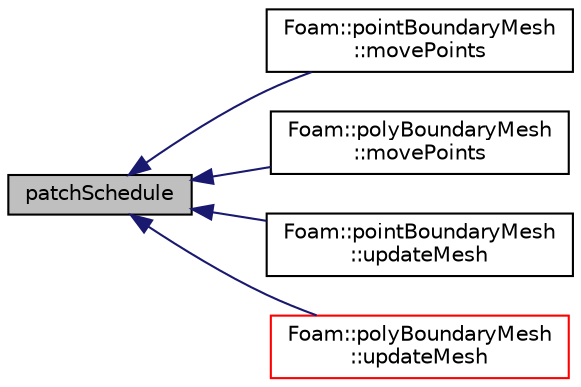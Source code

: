 digraph "patchSchedule"
{
  bgcolor="transparent";
  edge [fontname="Helvetica",fontsize="10",labelfontname="Helvetica",labelfontsize="10"];
  node [fontname="Helvetica",fontsize="10",shape=record];
  rankdir="LR";
  Node1 [label="patchSchedule",height=0.2,width=0.4,color="black", fillcolor="grey75", style="filled", fontcolor="black"];
  Node1 -> Node2 [dir="back",color="midnightblue",fontsize="10",style="solid",fontname="Helvetica"];
  Node2 [label="Foam::pointBoundaryMesh\l::movePoints",height=0.2,width=0.4,color="black",URL="$a01868.html#ab62834098bae1d3887f578c700754f39",tooltip="Correct polyBoundaryMesh after moving points. "];
  Node1 -> Node3 [dir="back",color="midnightblue",fontsize="10",style="solid",fontname="Helvetica"];
  Node3 [label="Foam::polyBoundaryMesh\l::movePoints",height=0.2,width=0.4,color="black",URL="$a01910.html#ab62834098bae1d3887f578c700754f39",tooltip="Correct polyBoundaryMesh after moving points. "];
  Node1 -> Node4 [dir="back",color="midnightblue",fontsize="10",style="solid",fontname="Helvetica"];
  Node4 [label="Foam::pointBoundaryMesh\l::updateMesh",height=0.2,width=0.4,color="black",URL="$a01868.html#ae5693a309a936ac1040dd48c2881677f",tooltip="Correct polyBoundaryMesh after topology update. "];
  Node1 -> Node5 [dir="back",color="midnightblue",fontsize="10",style="solid",fontname="Helvetica"];
  Node5 [label="Foam::polyBoundaryMesh\l::updateMesh",height=0.2,width=0.4,color="red",URL="$a01910.html#ae5693a309a936ac1040dd48c2881677f",tooltip="Correct polyBoundaryMesh after topology update. "];
}
